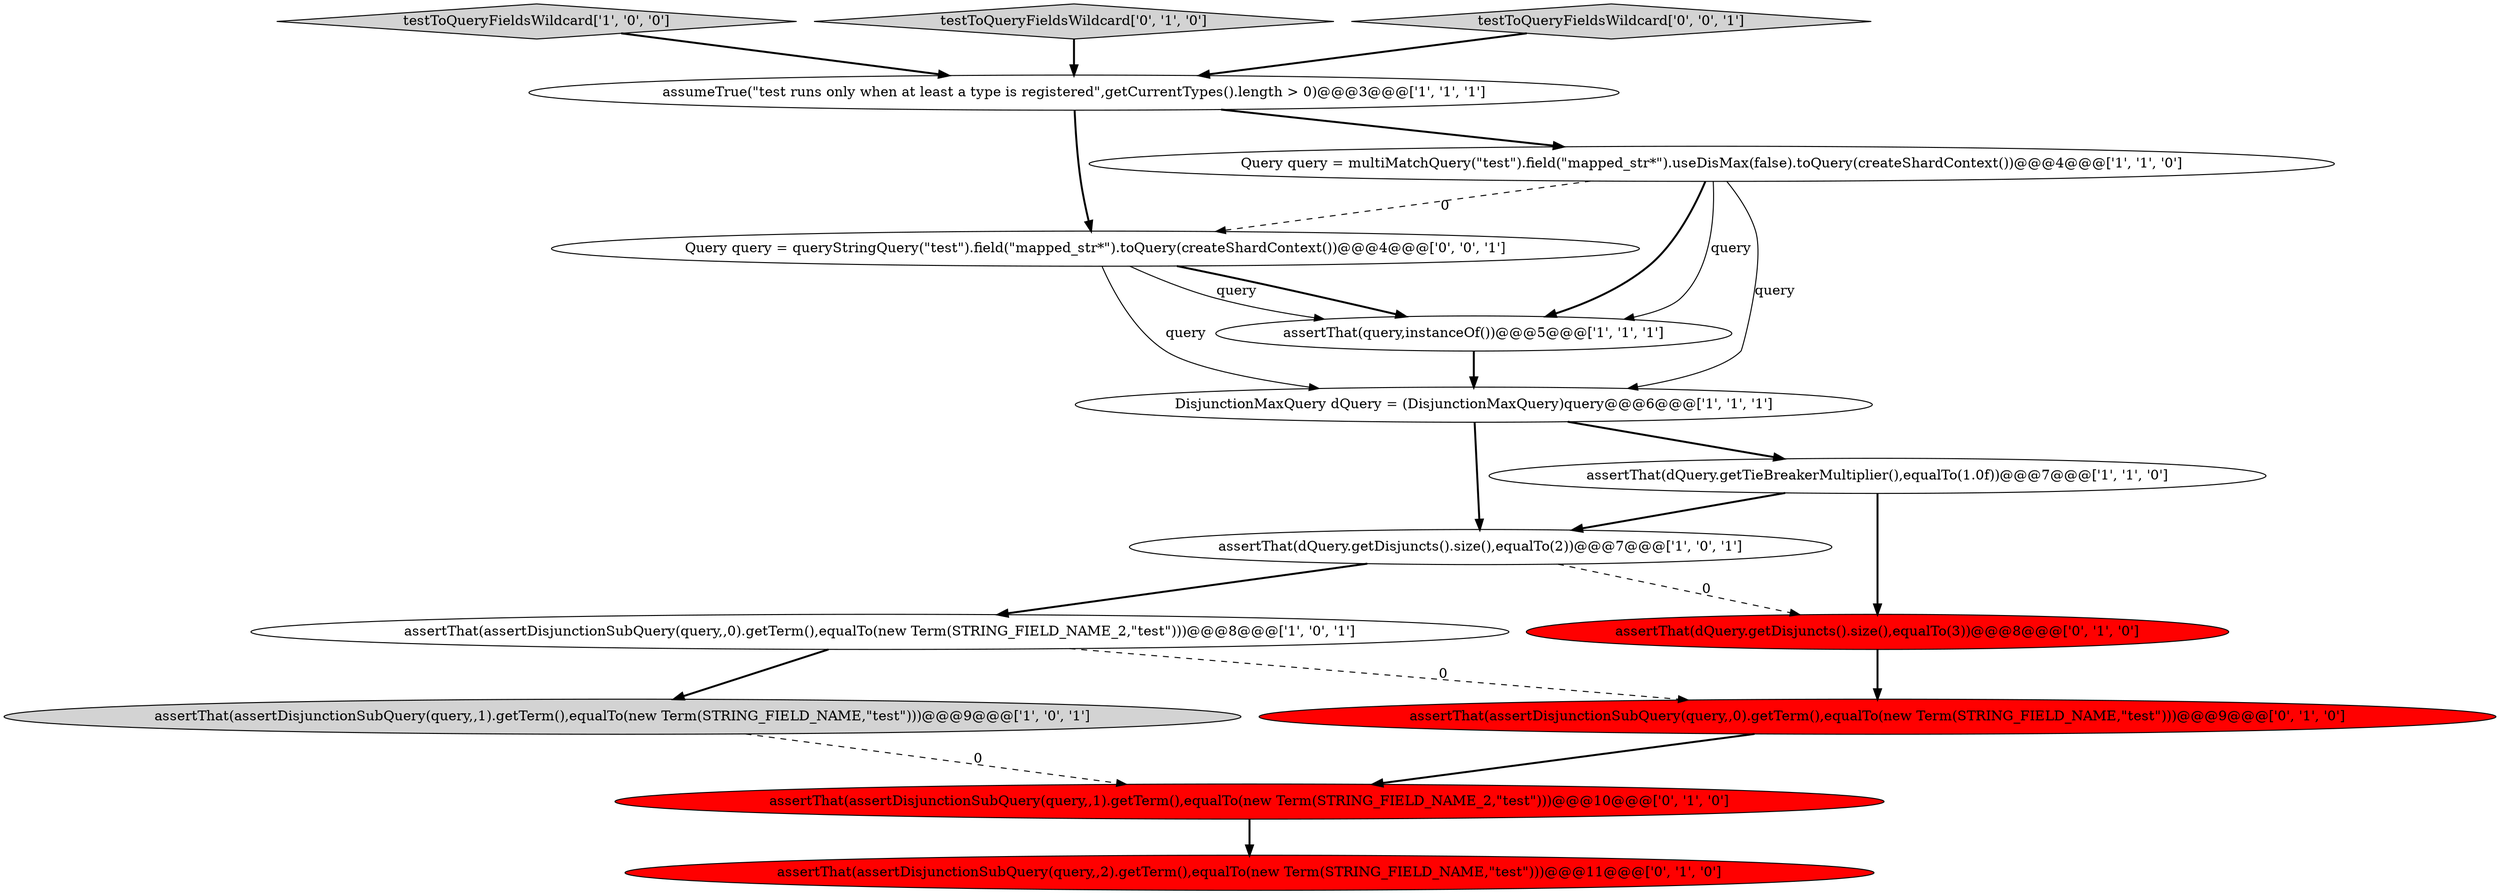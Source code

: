 digraph {
7 [style = filled, label = "assertThat(query,instanceOf())@@@5@@@['1', '1', '1']", fillcolor = white, shape = ellipse image = "AAA0AAABBB1BBB"];
8 [style = filled, label = "assertThat(assertDisjunctionSubQuery(query,,1).getTerm(),equalTo(new Term(STRING_FIELD_NAME,\"test\")))@@@9@@@['1', '0', '1']", fillcolor = lightgray, shape = ellipse image = "AAA0AAABBB1BBB"];
11 [style = filled, label = "assertThat(assertDisjunctionSubQuery(query,,0).getTerm(),equalTo(new Term(STRING_FIELD_NAME,\"test\")))@@@9@@@['0', '1', '0']", fillcolor = red, shape = ellipse image = "AAA1AAABBB2BBB"];
4 [style = filled, label = "testToQueryFieldsWildcard['1', '0', '0']", fillcolor = lightgray, shape = diamond image = "AAA0AAABBB1BBB"];
5 [style = filled, label = "Query query = multiMatchQuery(\"test\").field(\"mapped_str*\").useDisMax(false).toQuery(createShardContext())@@@4@@@['1', '1', '0']", fillcolor = white, shape = ellipse image = "AAA0AAABBB1BBB"];
0 [style = filled, label = "assumeTrue(\"test runs only when at least a type is registered\",getCurrentTypes().length > 0)@@@3@@@['1', '1', '1']", fillcolor = white, shape = ellipse image = "AAA0AAABBB1BBB"];
3 [style = filled, label = "assertThat(assertDisjunctionSubQuery(query,,0).getTerm(),equalTo(new Term(STRING_FIELD_NAME_2,\"test\")))@@@8@@@['1', '0', '1']", fillcolor = white, shape = ellipse image = "AAA0AAABBB1BBB"];
9 [style = filled, label = "testToQueryFieldsWildcard['0', '1', '0']", fillcolor = lightgray, shape = diamond image = "AAA0AAABBB2BBB"];
6 [style = filled, label = "DisjunctionMaxQuery dQuery = (DisjunctionMaxQuery)query@@@6@@@['1', '1', '1']", fillcolor = white, shape = ellipse image = "AAA0AAABBB1BBB"];
10 [style = filled, label = "assertThat(dQuery.getDisjuncts().size(),equalTo(3))@@@8@@@['0', '1', '0']", fillcolor = red, shape = ellipse image = "AAA1AAABBB2BBB"];
12 [style = filled, label = "assertThat(assertDisjunctionSubQuery(query,,1).getTerm(),equalTo(new Term(STRING_FIELD_NAME_2,\"test\")))@@@10@@@['0', '1', '0']", fillcolor = red, shape = ellipse image = "AAA1AAABBB2BBB"];
14 [style = filled, label = "Query query = queryStringQuery(\"test\").field(\"mapped_str*\").toQuery(createShardContext())@@@4@@@['0', '0', '1']", fillcolor = white, shape = ellipse image = "AAA0AAABBB3BBB"];
1 [style = filled, label = "assertThat(dQuery.getTieBreakerMultiplier(),equalTo(1.0f))@@@7@@@['1', '1', '0']", fillcolor = white, shape = ellipse image = "AAA0AAABBB1BBB"];
15 [style = filled, label = "testToQueryFieldsWildcard['0', '0', '1']", fillcolor = lightgray, shape = diamond image = "AAA0AAABBB3BBB"];
13 [style = filled, label = "assertThat(assertDisjunctionSubQuery(query,,2).getTerm(),equalTo(new Term(STRING_FIELD_NAME,\"test\")))@@@11@@@['0', '1', '0']", fillcolor = red, shape = ellipse image = "AAA1AAABBB2BBB"];
2 [style = filled, label = "assertThat(dQuery.getDisjuncts().size(),equalTo(2))@@@7@@@['1', '0', '1']", fillcolor = white, shape = ellipse image = "AAA0AAABBB1BBB"];
5->14 [style = dashed, label="0"];
9->0 [style = bold, label=""];
5->7 [style = solid, label="query"];
2->3 [style = bold, label=""];
14->6 [style = solid, label="query"];
8->12 [style = dashed, label="0"];
11->12 [style = bold, label=""];
2->10 [style = dashed, label="0"];
4->0 [style = bold, label=""];
14->7 [style = bold, label=""];
6->2 [style = bold, label=""];
6->1 [style = bold, label=""];
12->13 [style = bold, label=""];
14->7 [style = solid, label="query"];
0->14 [style = bold, label=""];
3->8 [style = bold, label=""];
15->0 [style = bold, label=""];
7->6 [style = bold, label=""];
5->7 [style = bold, label=""];
1->2 [style = bold, label=""];
5->6 [style = solid, label="query"];
1->10 [style = bold, label=""];
3->11 [style = dashed, label="0"];
0->5 [style = bold, label=""];
10->11 [style = bold, label=""];
}
